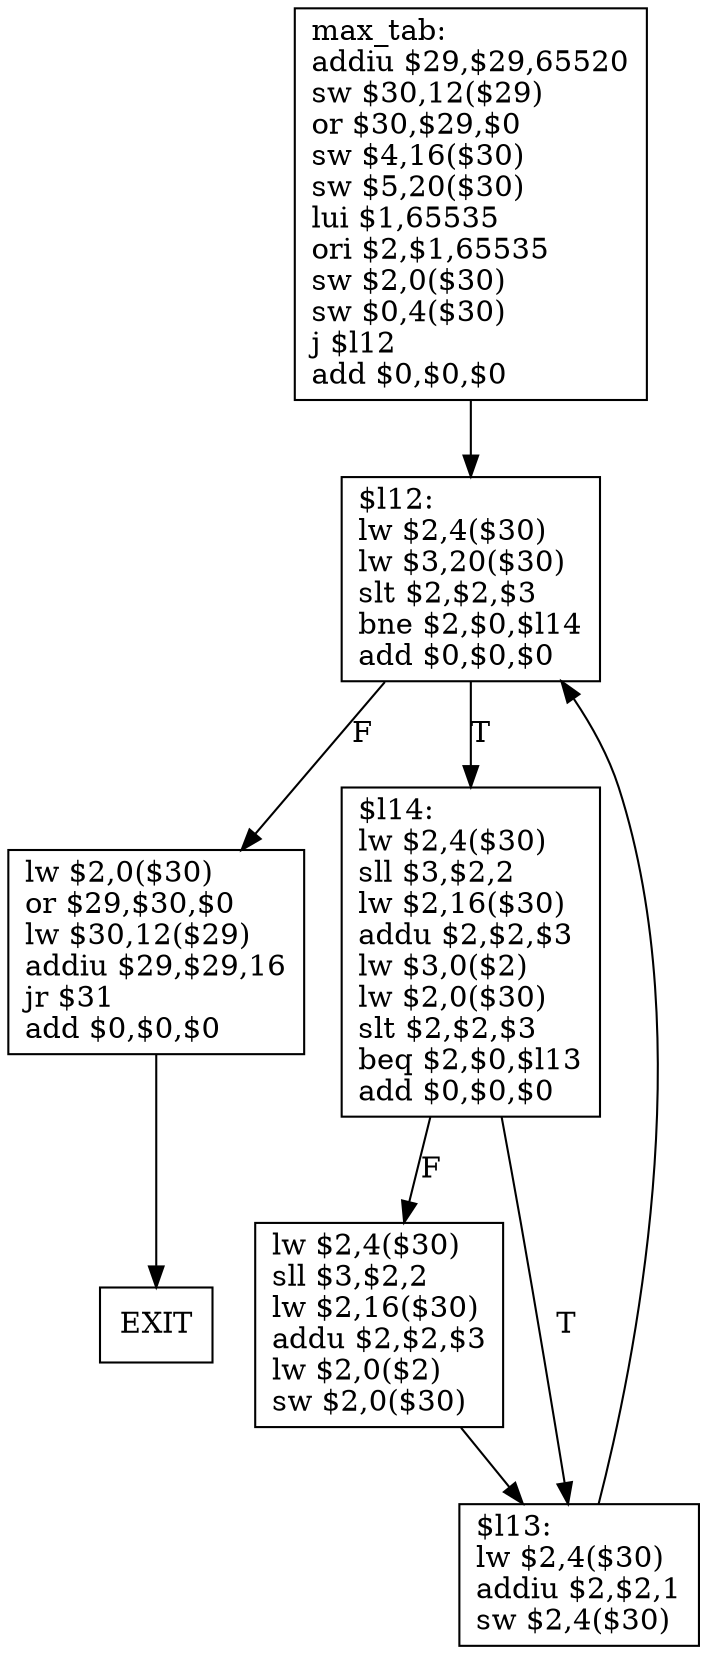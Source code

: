 digraph G1 {
node [shape = box];
BB0 [label = "max_tab:\laddiu $29,$29,65520\lsw $30,12($29)\lor $30,$29,$0\lsw $4,16($30)\lsw $5,20($30)\llui $1,65535\lori $2,$1,65535\lsw $2,0($30)\lsw $0,4($30)\lj $l12\ladd $0,$0,$0\l"] ;
BB0 -> BB4 [style = filled, label = ""];
BB4 [label = "$l12:\llw $2,4($30)\llw $3,20($30)\lslt $2,$2,$3\lbne $2,$0,$l14\ladd $0,$0,$0\l"] ;
BB4 -> BB5 [style = filled, label = "F"];
BB4 -> BB1[style = filled, label = "T"];
BB5 [label = "lw $2,0($30)\lor $29,$30,$0\llw $30,12($29)\laddiu $29,$29,16\ljr $31\ladd $0,$0,$0\l"] ;
BB5 -> EXIT  [style = filled, label = ""];
BB1 [label = "$l14:\llw $2,4($30)\lsll $3,$2,2\llw $2,16($30)\laddu $2,$2,$3\llw $3,0($2)\llw $2,0($30)\lslt $2,$2,$3\lbeq $2,$0,$l13\ladd $0,$0,$0\l"] ;
BB1 -> BB2 [style = filled, label = "F"];
BB1 -> BB3[style = filled, label = "T"];
BB2 [label = "lw $2,4($30)\lsll $3,$2,2\llw $2,16($30)\laddu $2,$2,$3\llw $2,0($2)\lsw $2,0($30)\l"] ;
BB2 -> BB3 [style = filled, label = ""];
BB3 [label = "$l13:\llw $2,4($30)\laddiu $2,$2,1\lsw $2,4($30)\l"] ;
BB3 -> BB4 [style = filled, label = ""];
}
